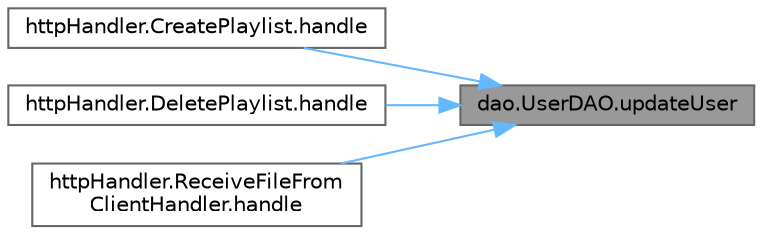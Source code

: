 digraph "dao.UserDAO.updateUser"
{
 // LATEX_PDF_SIZE
  bgcolor="transparent";
  edge [fontname=Helvetica,fontsize=10,labelfontname=Helvetica,labelfontsize=10];
  node [fontname=Helvetica,fontsize=10,shape=box,height=0.2,width=0.4];
  rankdir="RL";
  Node1 [label="dao.UserDAO.updateUser",height=0.2,width=0.4,color="gray40", fillcolor="grey60", style="filled", fontcolor="black",tooltip=" "];
  Node1 -> Node2 [dir="back",color="steelblue1",style="solid"];
  Node2 [label="httpHandler.CreatePlaylist.handle",height=0.2,width=0.4,color="grey40", fillcolor="white", style="filled",URL="$classhttp_handler_1_1_create_playlist.html#a2a3e9ecbc7fc2496fb2767449631832e",tooltip=" "];
  Node1 -> Node3 [dir="back",color="steelblue1",style="solid"];
  Node3 [label="httpHandler.DeletePlaylist.handle",height=0.2,width=0.4,color="grey40", fillcolor="white", style="filled",URL="$classhttp_handler_1_1_delete_playlist.html#a761680858dacd7a598fa0f9a3df97c10",tooltip=" "];
  Node1 -> Node4 [dir="back",color="steelblue1",style="solid"];
  Node4 [label="httpHandler.ReceiveFileFrom\lClientHandler.handle",height=0.2,width=0.4,color="grey40", fillcolor="white", style="filled",URL="$classhttp_handler_1_1_receive_file_from_client_handler.html#a9de1219b07d398d7a6dafeee953de3cd",tooltip=" "];
}
